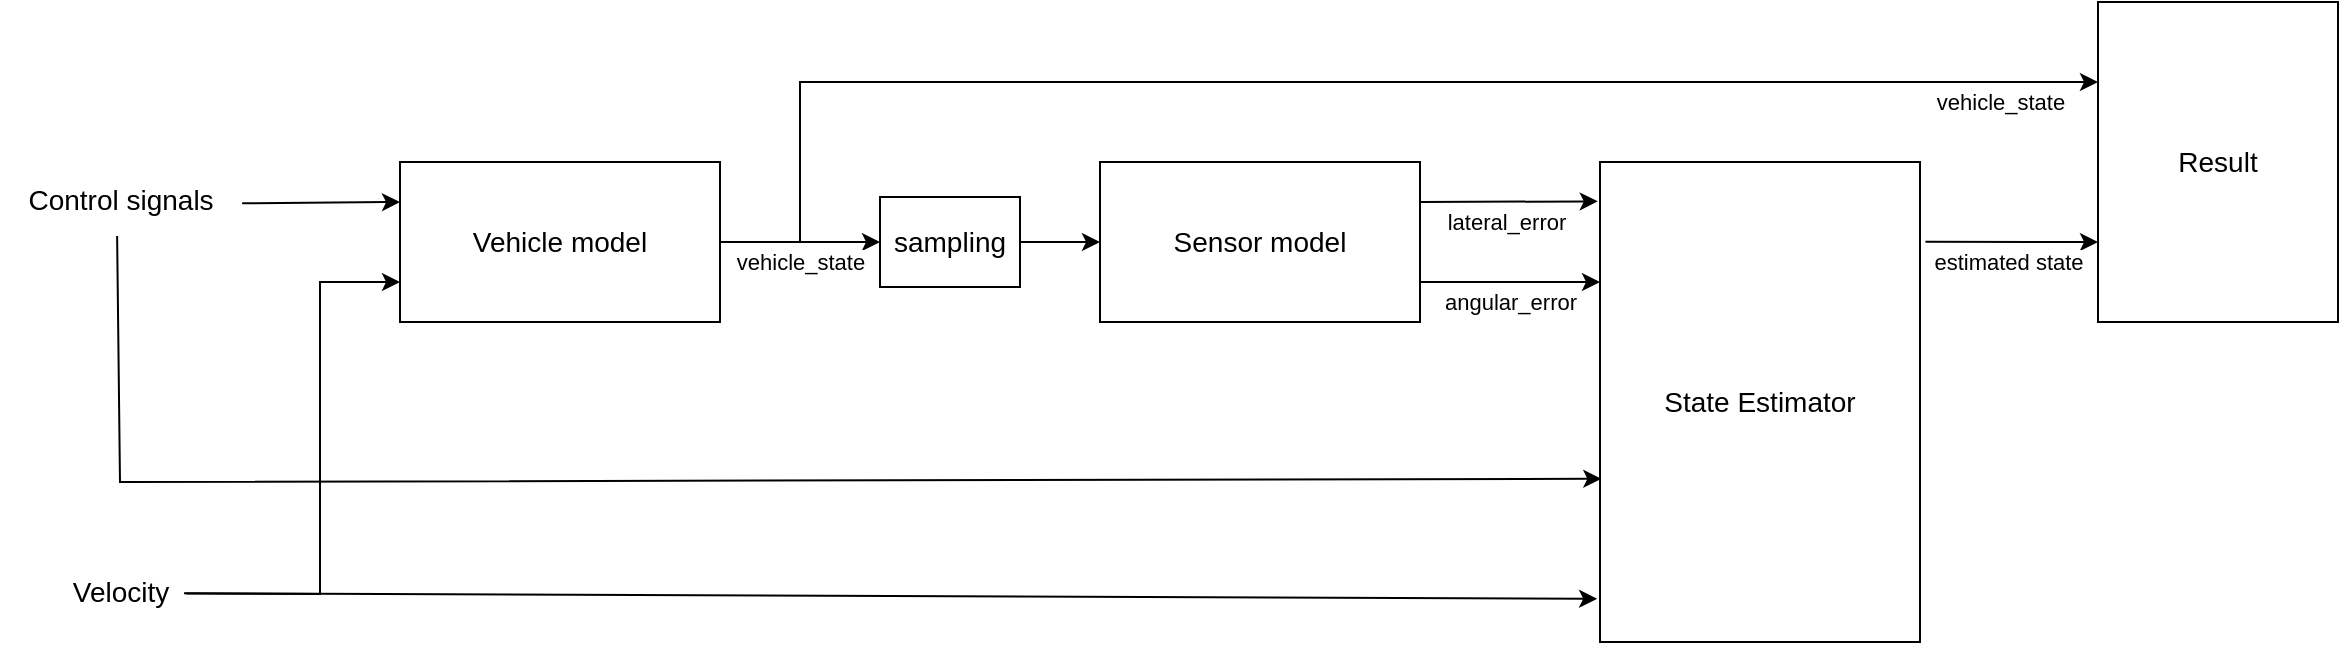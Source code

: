 <mxfile version="24.8.7">
  <diagram name="1 oldal" id="22mFb-xQjrHz_Z3Vstf_">
    <mxGraphModel dx="1195" dy="622" grid="0" gridSize="10" guides="1" tooltips="1" connect="1" arrows="1" fold="1" page="0" pageScale="1" pageWidth="1169" pageHeight="827" math="0" shadow="0">
      <root>
        <mxCell id="0" />
        <mxCell id="1" parent="0" />
        <mxCell id="DkZl2Jph-_9-qNEtRbFi-1" value="&lt;font style=&quot;font-size: 14px;&quot;&gt;Vehicle model&lt;/font&gt;" style="rounded=0;whiteSpace=wrap;html=1;" vertex="1" parent="1">
          <mxGeometry x="200" y="120" width="160" height="80" as="geometry" />
        </mxCell>
        <mxCell id="DkZl2Jph-_9-qNEtRbFi-2" value="&lt;font style=&quot;font-size: 14px;&quot;&gt;Sensor model&lt;/font&gt;" style="rounded=0;whiteSpace=wrap;html=1;" vertex="1" parent="1">
          <mxGeometry x="550" y="120" width="160" height="80" as="geometry" />
        </mxCell>
        <mxCell id="DkZl2Jph-_9-qNEtRbFi-4" value="&lt;font style=&quot;font-size: 14px;&quot;&gt;sampling&lt;/font&gt;" style="rounded=0;whiteSpace=wrap;html=1;" vertex="1" parent="1">
          <mxGeometry x="440" y="137.5" width="70" height="45" as="geometry" />
        </mxCell>
        <mxCell id="DkZl2Jph-_9-qNEtRbFi-6" value="&lt;font style=&quot;font-size: 14px;&quot;&gt;State Estimator&lt;/font&gt;" style="rounded=0;whiteSpace=wrap;html=1;" vertex="1" parent="1">
          <mxGeometry x="800" y="120" width="160" height="240" as="geometry" />
        </mxCell>
        <mxCell id="DkZl2Jph-_9-qNEtRbFi-7" value="&lt;font style=&quot;font-size: 14px;&quot;&gt;Result&lt;/font&gt;" style="rounded=0;whiteSpace=wrap;html=1;" vertex="1" parent="1">
          <mxGeometry x="1049" y="40" width="120" height="160" as="geometry" />
        </mxCell>
        <mxCell id="DkZl2Jph-_9-qNEtRbFi-8" value="&lt;font style=&quot;font-size: 14px;&quot;&gt;Control signals&lt;/font&gt;" style="text;html=1;align=center;verticalAlign=middle;resizable=0;points=[];autosize=1;strokeColor=none;fillColor=none;" vertex="1" parent="1">
          <mxGeometry y="124" width="120" height="30" as="geometry" />
        </mxCell>
        <mxCell id="DkZl2Jph-_9-qNEtRbFi-9" value="&lt;font style=&quot;font-size: 14px;&quot;&gt;Velocity&lt;/font&gt;" style="text;html=1;align=center;verticalAlign=middle;resizable=0;points=[];autosize=1;strokeColor=none;fillColor=none;" vertex="1" parent="1">
          <mxGeometry x="25" y="320" width="70" height="30" as="geometry" />
        </mxCell>
        <mxCell id="DkZl2Jph-_9-qNEtRbFi-11" value="" style="endArrow=classic;html=1;rounded=0;exitX=0.957;exitY=0.522;exitDx=0;exitDy=0;exitPerimeter=0;entryX=-0.009;entryY=0.91;entryDx=0;entryDy=0;entryPerimeter=0;" edge="1" parent="1" source="DkZl2Jph-_9-qNEtRbFi-9" target="DkZl2Jph-_9-qNEtRbFi-6">
          <mxGeometry width="50" height="50" relative="1" as="geometry">
            <mxPoint x="360" y="240" as="sourcePoint" />
            <mxPoint x="410" y="190" as="targetPoint" />
          </mxGeometry>
        </mxCell>
        <mxCell id="DkZl2Jph-_9-qNEtRbFi-12" value="" style="endArrow=classic;html=1;rounded=0;entryX=0;entryY=0.25;entryDx=0;entryDy=0;exitX=1.009;exitY=0.556;exitDx=0;exitDy=0;exitPerimeter=0;" edge="1" parent="1" source="DkZl2Jph-_9-qNEtRbFi-8" target="DkZl2Jph-_9-qNEtRbFi-1">
          <mxGeometry width="50" height="50" relative="1" as="geometry">
            <mxPoint x="120" y="140" as="sourcePoint" />
            <mxPoint x="170" y="140" as="targetPoint" />
          </mxGeometry>
        </mxCell>
        <mxCell id="DkZl2Jph-_9-qNEtRbFi-13" value="" style="endArrow=classic;html=1;rounded=0;entryX=0;entryY=0.75;entryDx=0;entryDy=0;exitX=0.972;exitY=0.524;exitDx=0;exitDy=0;exitPerimeter=0;" edge="1" parent="1" source="DkZl2Jph-_9-qNEtRbFi-9" target="DkZl2Jph-_9-qNEtRbFi-1">
          <mxGeometry width="50" height="50" relative="1" as="geometry">
            <mxPoint x="360" y="260" as="sourcePoint" />
            <mxPoint x="410" y="210" as="targetPoint" />
            <Array as="points">
              <mxPoint x="160" y="336" />
              <mxPoint x="160" y="180" />
            </Array>
          </mxGeometry>
        </mxCell>
        <mxCell id="DkZl2Jph-_9-qNEtRbFi-14" value="" style="endArrow=classic;html=1;rounded=0;exitX=1;exitY=0.5;exitDx=0;exitDy=0;entryX=0;entryY=0.5;entryDx=0;entryDy=0;" edge="1" parent="1" source="DkZl2Jph-_9-qNEtRbFi-1" target="DkZl2Jph-_9-qNEtRbFi-4">
          <mxGeometry width="50" height="50" relative="1" as="geometry">
            <mxPoint x="430" y="230" as="sourcePoint" />
            <mxPoint x="480" y="180" as="targetPoint" />
          </mxGeometry>
        </mxCell>
        <mxCell id="DkZl2Jph-_9-qNEtRbFi-16" value="vehicle_state" style="edgeLabel;html=1;align=center;verticalAlign=middle;resizable=0;points=[];" vertex="1" connectable="0" parent="DkZl2Jph-_9-qNEtRbFi-14">
          <mxGeometry x="-0.236" y="-3" relative="1" as="geometry">
            <mxPoint x="9" y="7" as="offset" />
          </mxGeometry>
        </mxCell>
        <mxCell id="DkZl2Jph-_9-qNEtRbFi-15" value="" style="endArrow=classic;html=1;rounded=0;exitX=1;exitY=0.5;exitDx=0;exitDy=0;entryX=0;entryY=0.5;entryDx=0;entryDy=0;" edge="1" parent="1" source="DkZl2Jph-_9-qNEtRbFi-4" target="DkZl2Jph-_9-qNEtRbFi-2">
          <mxGeometry width="50" height="50" relative="1" as="geometry">
            <mxPoint x="410" y="170" as="sourcePoint" />
            <mxPoint x="450" y="170" as="targetPoint" />
          </mxGeometry>
        </mxCell>
        <mxCell id="DkZl2Jph-_9-qNEtRbFi-18" value="" style="endArrow=classic;html=1;rounded=0;exitX=1;exitY=0.25;exitDx=0;exitDy=0;entryX=-0.007;entryY=0.082;entryDx=0;entryDy=0;entryPerimeter=0;" edge="1" parent="1" source="DkZl2Jph-_9-qNEtRbFi-2" target="DkZl2Jph-_9-qNEtRbFi-6">
          <mxGeometry width="50" height="50" relative="1" as="geometry">
            <mxPoint x="660" y="220" as="sourcePoint" />
            <mxPoint x="820" y="60" as="targetPoint" />
          </mxGeometry>
        </mxCell>
        <mxCell id="DkZl2Jph-_9-qNEtRbFi-21" value="lateral_error" style="edgeLabel;html=1;align=center;verticalAlign=middle;resizable=0;points=[];" vertex="1" connectable="0" parent="DkZl2Jph-_9-qNEtRbFi-18">
          <mxGeometry x="-0.044" y="-1" relative="1" as="geometry">
            <mxPoint y="9" as="offset" />
          </mxGeometry>
        </mxCell>
        <mxCell id="DkZl2Jph-_9-qNEtRbFi-22" value="angular_error" style="edgeLabel;html=1;align=center;verticalAlign=middle;resizable=0;points=[];" vertex="1" connectable="0" parent="DkZl2Jph-_9-qNEtRbFi-18">
          <mxGeometry x="0.012" y="-6" relative="1" as="geometry">
            <mxPoint y="44" as="offset" />
          </mxGeometry>
        </mxCell>
        <mxCell id="DkZl2Jph-_9-qNEtRbFi-19" value="" style="endArrow=classic;html=1;rounded=0;entryX=0;entryY=0.25;entryDx=0;entryDy=0;" edge="1" parent="1" target="DkZl2Jph-_9-qNEtRbFi-6">
          <mxGeometry width="50" height="50" relative="1" as="geometry">
            <mxPoint x="710" y="180" as="sourcePoint" />
            <mxPoint x="770" y="182.5" as="targetPoint" />
          </mxGeometry>
        </mxCell>
        <mxCell id="DkZl2Jph-_9-qNEtRbFi-20" value="" style="endArrow=classic;html=1;rounded=0;exitX=0.488;exitY=1.101;exitDx=0;exitDy=0;exitPerimeter=0;entryX=0.004;entryY=0.66;entryDx=0;entryDy=0;entryPerimeter=0;" edge="1" parent="1" source="DkZl2Jph-_9-qNEtRbFi-8" target="DkZl2Jph-_9-qNEtRbFi-6">
          <mxGeometry width="50" height="50" relative="1" as="geometry">
            <mxPoint x="350" y="260" as="sourcePoint" />
            <mxPoint x="400" y="210" as="targetPoint" />
            <Array as="points">
              <mxPoint x="60" y="280" />
            </Array>
          </mxGeometry>
        </mxCell>
        <mxCell id="DkZl2Jph-_9-qNEtRbFi-23" value="" style="endArrow=classic;html=1;rounded=0;entryX=0;entryY=0.75;entryDx=0;entryDy=0;exitX=1.017;exitY=0.166;exitDx=0;exitDy=0;exitPerimeter=0;" edge="1" parent="1" source="DkZl2Jph-_9-qNEtRbFi-6" target="DkZl2Jph-_9-qNEtRbFi-7">
          <mxGeometry width="50" height="50" relative="1" as="geometry">
            <mxPoint x="730" y="220" as="sourcePoint" />
            <mxPoint x="780" y="170" as="targetPoint" />
          </mxGeometry>
        </mxCell>
        <mxCell id="DkZl2Jph-_9-qNEtRbFi-24" value="estimated state" style="edgeLabel;html=1;align=center;verticalAlign=middle;resizable=0;points=[];" vertex="1" connectable="0" parent="DkZl2Jph-_9-qNEtRbFi-23">
          <mxGeometry x="-0.143" y="-1" relative="1" as="geometry">
            <mxPoint x="4" y="9" as="offset" />
          </mxGeometry>
        </mxCell>
        <mxCell id="DkZl2Jph-_9-qNEtRbFi-25" value="" style="endArrow=classic;html=1;rounded=0;entryX=0;entryY=0.25;entryDx=0;entryDy=0;" edge="1" parent="1" target="DkZl2Jph-_9-qNEtRbFi-7">
          <mxGeometry width="50" height="50" relative="1" as="geometry">
            <mxPoint x="400" y="160" as="sourcePoint" />
            <mxPoint x="860" y="100" as="targetPoint" />
            <Array as="points">
              <mxPoint x="400" y="80" />
            </Array>
          </mxGeometry>
        </mxCell>
        <mxCell id="DkZl2Jph-_9-qNEtRbFi-26" value="vehicle_state" style="edgeLabel;html=1;align=center;verticalAlign=middle;resizable=0;points=[];" vertex="1" connectable="0" parent="1">
          <mxGeometry x="999.997" y="90" as="geometry" />
        </mxCell>
      </root>
    </mxGraphModel>
  </diagram>
</mxfile>
